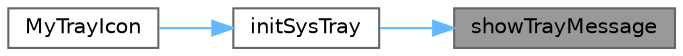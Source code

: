 digraph "showTrayMessage"
{
 // LATEX_PDF_SIZE
  bgcolor="transparent";
  edge [fontname=Helvetica,fontsize=10,labelfontname=Helvetica,labelfontsize=10];
  node [fontname=Helvetica,fontsize=10,shape=box,height=0.2,width=0.4];
  rankdir="RL";
  Node1 [id="Node000001",label="showTrayMessage",height=0.2,width=0.4,color="gray40", fillcolor="grey60", style="filled", fontcolor="black",tooltip="显示托盘消息信号"];
  Node1 -> Node2 [id="edge1_Node000001_Node000002",dir="back",color="steelblue1",style="solid",tooltip=" "];
  Node2 [id="Node000002",label="initSysTray",height=0.2,width=0.4,color="grey40", fillcolor="white", style="filled",URL="$class_my_tray_icon.html#aacd54dac72f26338b0a05b8a69d2e24d",tooltip="初始化系统托盘图标"];
  Node2 -> Node3 [id="edge2_Node000002_Node000003",dir="back",color="steelblue1",style="solid",tooltip=" "];
  Node3 [id="Node000003",label="MyTrayIcon",height=0.2,width=0.4,color="grey40", fillcolor="white", style="filled",URL="$class_my_tray_icon.html#ac6f87c55cfd184f2b9ab8905b6fbd710",tooltip="构造函数，初始化系统托盘图标"];
}
